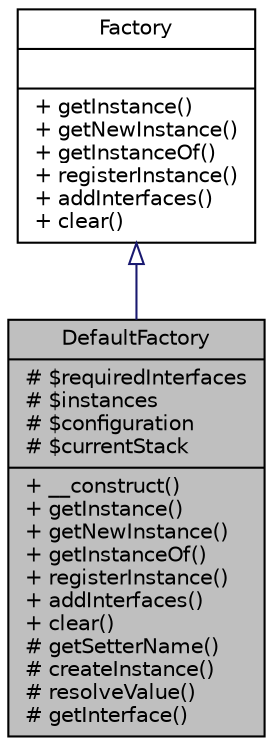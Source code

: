 digraph "DefaultFactory"
{
  edge [fontname="Helvetica",fontsize="10",labelfontname="Helvetica",labelfontsize="10"];
  node [fontname="Helvetica",fontsize="10",shape=record];
  Node0 [label="{DefaultFactory\n|# $requiredInterfaces\l# $instances\l# $configuration\l# $currentStack\l|+ __construct()\l+ getInstance()\l+ getNewInstance()\l+ getInstanceOf()\l+ registerInstance()\l+ addInterfaces()\l+ clear()\l# getSetterName()\l# createInstance()\l# resolveValue()\l# getInterface()\l}",height=0.2,width=0.4,color="black", fillcolor="grey75", style="filled", fontcolor="black"];
  Node1 -> Node0 [dir="back",color="midnightblue",fontsize="10",style="solid",arrowtail="onormal",fontname="Helvetica"];
  Node1 [label="{Factory\n||+ getInstance()\l+ getNewInstance()\l+ getInstanceOf()\l+ registerInstance()\l+ addInterfaces()\l+ clear()\l}",height=0.2,width=0.4,color="black", fillcolor="white", style="filled",URL="$interfacewcmf_1_1lib_1_1core_1_1_factory.html",tooltip="Interface for Factory implementations. "];
}
